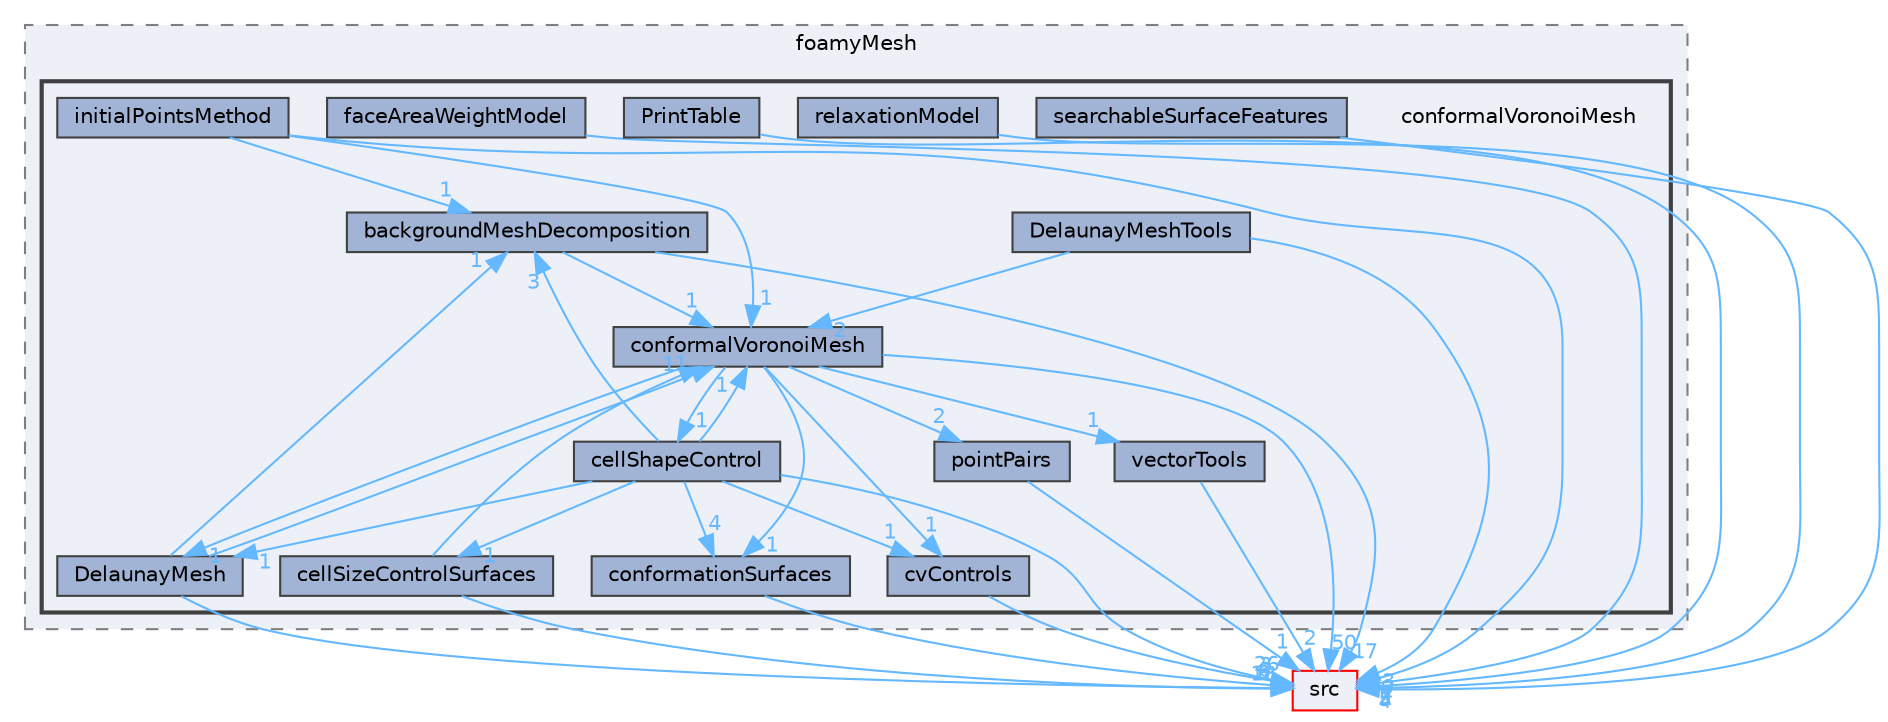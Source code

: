 digraph "applications/utilities/mesh/generation/foamyMesh/conformalVoronoiMesh"
{
 // LATEX_PDF_SIZE
  bgcolor="transparent";
  edge [fontname=Helvetica,fontsize=10,labelfontname=Helvetica,labelfontsize=10];
  node [fontname=Helvetica,fontsize=10,shape=box,height=0.2,width=0.4];
  compound=true
  subgraph clusterdir_525b031d9ecda2adbb84a631566a9480 {
    graph [ bgcolor="#edf0f7", pencolor="grey50", label="foamyMesh", fontname=Helvetica,fontsize=10 style="filled,dashed", URL="dir_525b031d9ecda2adbb84a631566a9480.html",tooltip=""]
  subgraph clusterdir_616e89101b4d92e7765258ddbabd9ee1 {
    graph [ bgcolor="#edf0f7", pencolor="grey25", label="", fontname=Helvetica,fontsize=10 style="filled,bold", URL="dir_616e89101b4d92e7765258ddbabd9ee1.html",tooltip=""]
    dir_616e89101b4d92e7765258ddbabd9ee1 [shape=plaintext, label="conformalVoronoiMesh"];
  dir_bc43d8325f9052bcda93babf76ac9548 [label="backgroundMeshDecomposition", fillcolor="#a2b4d6", color="grey25", style="filled", URL="dir_bc43d8325f9052bcda93babf76ac9548.html",tooltip=""];
  dir_5088df82dcf25da56e0bc3a1a53ca996 [label="cellShapeControl", fillcolor="#a2b4d6", color="grey25", style="filled", URL="dir_5088df82dcf25da56e0bc3a1a53ca996.html",tooltip=""];
  dir_778c82a8af8b45b8f10407162d229375 [label="cellSizeControlSurfaces", fillcolor="#a2b4d6", color="grey25", style="filled", URL="dir_778c82a8af8b45b8f10407162d229375.html",tooltip=""];
  dir_38479fab6fd543e227b5b42ac4c0dfc7 [label="conformalVoronoiMesh", fillcolor="#a2b4d6", color="grey25", style="filled", URL="dir_38479fab6fd543e227b5b42ac4c0dfc7.html",tooltip=""];
  dir_2620dcc07dc81ce1ef4379237ffdbf3e [label="conformationSurfaces", fillcolor="#a2b4d6", color="grey25", style="filled", URL="dir_2620dcc07dc81ce1ef4379237ffdbf3e.html",tooltip=""];
  dir_3773ff5f824037b21f2838751d739525 [label="cvControls", fillcolor="#a2b4d6", color="grey25", style="filled", URL="dir_3773ff5f824037b21f2838751d739525.html",tooltip=""];
  dir_471504e124fb95463a01ec68989610e1 [label="DelaunayMesh", fillcolor="#a2b4d6", color="grey25", style="filled", URL="dir_471504e124fb95463a01ec68989610e1.html",tooltip=""];
  dir_2584d27d7d77fa7b8c77f3a48b4993fa [label="DelaunayMeshTools", fillcolor="#a2b4d6", color="grey25", style="filled", URL="dir_2584d27d7d77fa7b8c77f3a48b4993fa.html",tooltip=""];
  dir_d9ce549976e20fb84d51fe6d9a6d993a [label="faceAreaWeightModel", fillcolor="#a2b4d6", color="grey25", style="filled", URL="dir_d9ce549976e20fb84d51fe6d9a6d993a.html",tooltip=""];
  dir_8fe8a2be90de25befe5b2e9b512a52aa [label="initialPointsMethod", fillcolor="#a2b4d6", color="grey25", style="filled", URL="dir_8fe8a2be90de25befe5b2e9b512a52aa.html",tooltip=""];
  dir_1543b8a6d220e21e5fbeac0f48280051 [label="pointPairs", fillcolor="#a2b4d6", color="grey25", style="filled", URL="dir_1543b8a6d220e21e5fbeac0f48280051.html",tooltip=""];
  dir_ea31207574f2fed1e7843919a636f288 [label="PrintTable", fillcolor="#a2b4d6", color="grey25", style="filled", URL="dir_ea31207574f2fed1e7843919a636f288.html",tooltip=""];
  dir_86fea5251d03803ee00bc1cf868a2d17 [label="relaxationModel", fillcolor="#a2b4d6", color="grey25", style="filled", URL="dir_86fea5251d03803ee00bc1cf868a2d17.html",tooltip=""];
  dir_f1df6d196b3151b9ad71b4ae721f3070 [label="searchableSurfaceFeatures", fillcolor="#a2b4d6", color="grey25", style="filled", URL="dir_f1df6d196b3151b9ad71b4ae721f3070.html",tooltip=""];
  dir_f4d01ad48707ad98cc7281212f7416bd [label="vectorTools", fillcolor="#a2b4d6", color="grey25", style="filled", URL="dir_f4d01ad48707ad98cc7281212f7416bd.html",tooltip=""];
  }
  }
  dir_68267d1309a1af8e8297ef4c3efbcdba [label="src", fillcolor="#edf0f7", color="red", style="filled", URL="dir_68267d1309a1af8e8297ef4c3efbcdba.html",tooltip=""];
  dir_bc43d8325f9052bcda93babf76ac9548->dir_38479fab6fd543e227b5b42ac4c0dfc7 [headlabel="1", labeldistance=1.5 headhref="dir_000180_000607.html" href="dir_000180_000607.html" color="steelblue1" fontcolor="steelblue1"];
  dir_bc43d8325f9052bcda93babf76ac9548->dir_68267d1309a1af8e8297ef4c3efbcdba [headlabel="17", labeldistance=1.5 headhref="dir_000180_003729.html" href="dir_000180_003729.html" color="steelblue1" fontcolor="steelblue1"];
  dir_5088df82dcf25da56e0bc3a1a53ca996->dir_68267d1309a1af8e8297ef4c3efbcdba [headlabel="26", labeldistance=1.5 headhref="dir_000432_003729.html" href="dir_000432_003729.html" color="steelblue1" fontcolor="steelblue1"];
  dir_5088df82dcf25da56e0bc3a1a53ca996->dir_2620dcc07dc81ce1ef4379237ffdbf3e [headlabel="4", labeldistance=1.5 headhref="dir_000432_000608.html" href="dir_000432_000608.html" color="steelblue1" fontcolor="steelblue1"];
  dir_5088df82dcf25da56e0bc3a1a53ca996->dir_bc43d8325f9052bcda93babf76ac9548 [headlabel="3", labeldistance=1.5 headhref="dir_000432_000180.html" href="dir_000432_000180.html" color="steelblue1" fontcolor="steelblue1"];
  dir_5088df82dcf25da56e0bc3a1a53ca996->dir_3773ff5f824037b21f2838751d739525 [headlabel="1", labeldistance=1.5 headhref="dir_000432_000753.html" href="dir_000432_000753.html" color="steelblue1" fontcolor="steelblue1"];
  dir_5088df82dcf25da56e0bc3a1a53ca996->dir_471504e124fb95463a01ec68989610e1 [headlabel="1", labeldistance=1.5 headhref="dir_000432_000837.html" href="dir_000432_000837.html" color="steelblue1" fontcolor="steelblue1"];
  dir_5088df82dcf25da56e0bc3a1a53ca996->dir_38479fab6fd543e227b5b42ac4c0dfc7 [headlabel="1", labeldistance=1.5 headhref="dir_000432_000607.html" href="dir_000432_000607.html" color="steelblue1" fontcolor="steelblue1"];
  dir_5088df82dcf25da56e0bc3a1a53ca996->dir_778c82a8af8b45b8f10407162d229375 [headlabel="1", labeldistance=1.5 headhref="dir_000432_000440.html" href="dir_000432_000440.html" color="steelblue1" fontcolor="steelblue1"];
  dir_778c82a8af8b45b8f10407162d229375->dir_68267d1309a1af8e8297ef4c3efbcdba [headlabel="18", labeldistance=1.5 headhref="dir_000440_003729.html" href="dir_000440_003729.html" color="steelblue1" fontcolor="steelblue1"];
  dir_778c82a8af8b45b8f10407162d229375->dir_38479fab6fd543e227b5b42ac4c0dfc7 [headlabel="1", labeldistance=1.5 headhref="dir_000440_000607.html" href="dir_000440_000607.html" color="steelblue1" fontcolor="steelblue1"];
  dir_38479fab6fd543e227b5b42ac4c0dfc7->dir_1543b8a6d220e21e5fbeac0f48280051 [headlabel="2", labeldistance=1.5 headhref="dir_000607_002950.html" href="dir_000607_002950.html" color="steelblue1" fontcolor="steelblue1"];
  dir_38479fab6fd543e227b5b42ac4c0dfc7->dir_2620dcc07dc81ce1ef4379237ffdbf3e [headlabel="1", labeldistance=1.5 headhref="dir_000607_000608.html" href="dir_000607_000608.html" color="steelblue1" fontcolor="steelblue1"];
  dir_38479fab6fd543e227b5b42ac4c0dfc7->dir_3773ff5f824037b21f2838751d739525 [headlabel="1", labeldistance=1.5 headhref="dir_000607_000753.html" href="dir_000607_000753.html" color="steelblue1" fontcolor="steelblue1"];
  dir_38479fab6fd543e227b5b42ac4c0dfc7->dir_471504e124fb95463a01ec68989610e1 [headlabel="1", labeldistance=1.5 headhref="dir_000607_000837.html" href="dir_000607_000837.html" color="steelblue1" fontcolor="steelblue1"];
  dir_38479fab6fd543e227b5b42ac4c0dfc7->dir_5088df82dcf25da56e0bc3a1a53ca996 [headlabel="1", labeldistance=1.5 headhref="dir_000607_000432.html" href="dir_000607_000432.html" color="steelblue1" fontcolor="steelblue1"];
  dir_38479fab6fd543e227b5b42ac4c0dfc7->dir_68267d1309a1af8e8297ef4c3efbcdba [headlabel="50", labeldistance=1.5 headhref="dir_000607_003729.html" href="dir_000607_003729.html" color="steelblue1" fontcolor="steelblue1"];
  dir_38479fab6fd543e227b5b42ac4c0dfc7->dir_f4d01ad48707ad98cc7281212f7416bd [headlabel="1", labeldistance=1.5 headhref="dir_000607_004265.html" href="dir_000607_004265.html" color="steelblue1" fontcolor="steelblue1"];
  dir_2620dcc07dc81ce1ef4379237ffdbf3e->dir_68267d1309a1af8e8297ef4c3efbcdba [headlabel="6", labeldistance=1.5 headhref="dir_000608_003729.html" href="dir_000608_003729.html" color="steelblue1" fontcolor="steelblue1"];
  dir_3773ff5f824037b21f2838751d739525->dir_68267d1309a1af8e8297ef4c3efbcdba [headlabel="3", labeldistance=1.5 headhref="dir_000753_003729.html" href="dir_000753_003729.html" color="steelblue1" fontcolor="steelblue1"];
  dir_471504e124fb95463a01ec68989610e1->dir_38479fab6fd543e227b5b42ac4c0dfc7 [headlabel="1", labeldistance=1.5 headhref="dir_000837_000607.html" href="dir_000837_000607.html" color="steelblue1" fontcolor="steelblue1"];
  dir_471504e124fb95463a01ec68989610e1->dir_68267d1309a1af8e8297ef4c3efbcdba [headlabel="6", labeldistance=1.5 headhref="dir_000837_003729.html" href="dir_000837_003729.html" color="steelblue1" fontcolor="steelblue1"];
  dir_471504e124fb95463a01ec68989610e1->dir_bc43d8325f9052bcda93babf76ac9548 [headlabel="1", labeldistance=1.5 headhref="dir_000837_000180.html" href="dir_000837_000180.html" color="steelblue1" fontcolor="steelblue1"];
  dir_2584d27d7d77fa7b8c77f3a48b4993fa->dir_38479fab6fd543e227b5b42ac4c0dfc7 [headlabel="2", labeldistance=1.5 headhref="dir_000838_000607.html" href="dir_000838_000607.html" color="steelblue1" fontcolor="steelblue1"];
  dir_2584d27d7d77fa7b8c77f3a48b4993fa->dir_68267d1309a1af8e8297ef4c3efbcdba [headlabel="3", labeldistance=1.5 headhref="dir_000838_003729.html" href="dir_000838_003729.html" color="steelblue1" fontcolor="steelblue1"];
  dir_d9ce549976e20fb84d51fe6d9a6d993a->dir_68267d1309a1af8e8297ef4c3efbcdba [headlabel="4", labeldistance=1.5 headhref="dir_001250_003729.html" href="dir_001250_003729.html" color="steelblue1" fontcolor="steelblue1"];
  dir_8fe8a2be90de25befe5b2e9b512a52aa->dir_68267d1309a1af8e8297ef4c3efbcdba [headlabel="9", labeldistance=1.5 headhref="dir_001850_003729.html" href="dir_001850_003729.html" color="steelblue1" fontcolor="steelblue1"];
  dir_8fe8a2be90de25befe5b2e9b512a52aa->dir_38479fab6fd543e227b5b42ac4c0dfc7 [headlabel="1", labeldistance=1.5 headhref="dir_001850_000607.html" href="dir_001850_000607.html" color="steelblue1" fontcolor="steelblue1"];
  dir_8fe8a2be90de25befe5b2e9b512a52aa->dir_bc43d8325f9052bcda93babf76ac9548 [headlabel="1", labeldistance=1.5 headhref="dir_001850_000180.html" href="dir_001850_000180.html" color="steelblue1" fontcolor="steelblue1"];
  dir_1543b8a6d220e21e5fbeac0f48280051->dir_68267d1309a1af8e8297ef4c3efbcdba [headlabel="1", labeldistance=1.5 headhref="dir_002950_003729.html" href="dir_002950_003729.html" color="steelblue1" fontcolor="steelblue1"];
  dir_ea31207574f2fed1e7843919a636f288->dir_68267d1309a1af8e8297ef4c3efbcdba [headlabel="2", labeldistance=1.5 headhref="dir_003073_003729.html" href="dir_003073_003729.html" color="steelblue1" fontcolor="steelblue1"];
  dir_86fea5251d03803ee00bc1cf868a2d17->dir_68267d1309a1af8e8297ef4c3efbcdba [headlabel="5", labeldistance=1.5 headhref="dir_003312_003729.html" href="dir_003312_003729.html" color="steelblue1" fontcolor="steelblue1"];
  dir_f1df6d196b3151b9ad71b4ae721f3070->dir_68267d1309a1af8e8297ef4c3efbcdba [headlabel="4", labeldistance=1.5 headhref="dir_003459_003729.html" href="dir_003459_003729.html" color="steelblue1" fontcolor="steelblue1"];
  dir_f4d01ad48707ad98cc7281212f7416bd->dir_68267d1309a1af8e8297ef4c3efbcdba [headlabel="2", labeldistance=1.5 headhref="dir_004265_003729.html" href="dir_004265_003729.html" color="steelblue1" fontcolor="steelblue1"];
}

